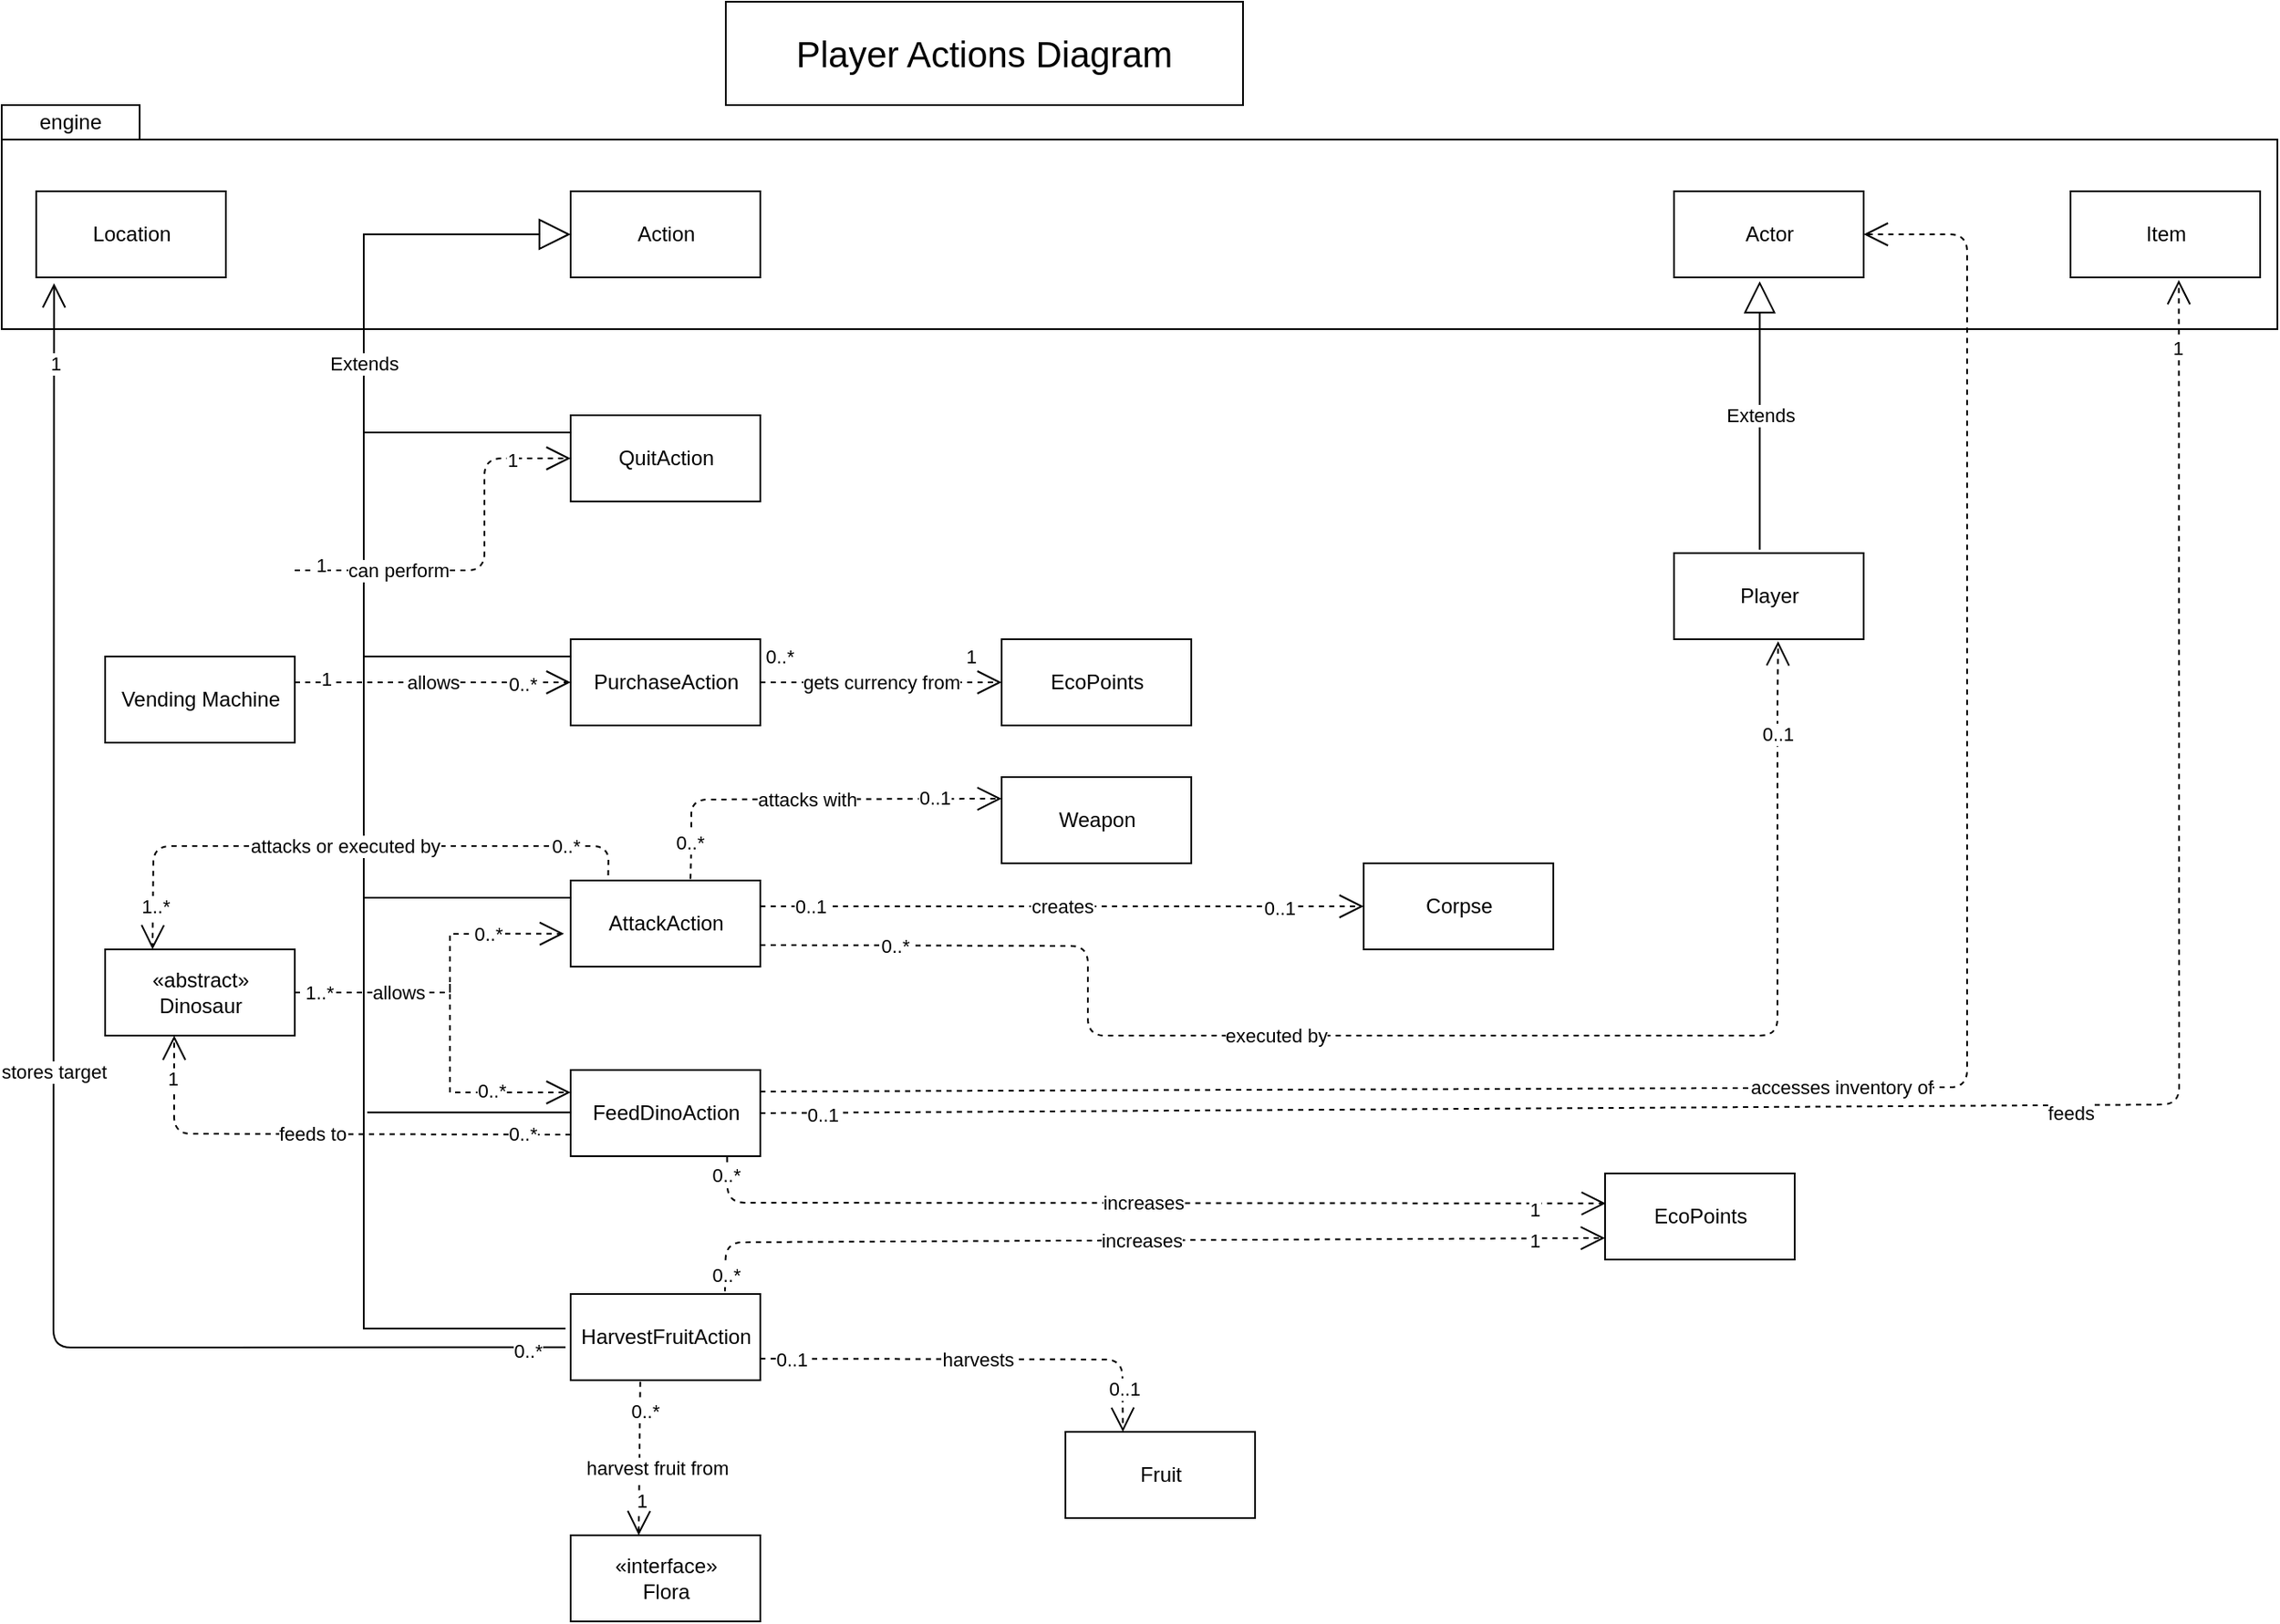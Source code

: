 <mxfile version="14.7.0" type="device"><diagram id="J9wxFeQQp_XRwsTWb4Th" name="Page-1"><mxGraphModel dx="2062" dy="1065" grid="1" gridSize="10" guides="1" tooltips="1" connect="1" arrows="1" fold="1" page="1" pageScale="1" pageWidth="1654" pageHeight="1169" math="0" shadow="0"><root><mxCell id="0"/><mxCell id="1" parent="0"/><mxCell id="GRMZUCecCciewm6VgRsI-2" value="AttackAction" style="html=1;" parent="1" vertex="1"><mxGeometry x="430" y="560" width="110" height="50" as="geometry"/></mxCell><mxCell id="GRMZUCecCciewm6VgRsI-3" value="FeedDinoAction" style="html=1;" parent="1" vertex="1"><mxGeometry x="430" y="670" width="110" height="50" as="geometry"/></mxCell><mxCell id="GRMZUCecCciewm6VgRsI-6" value="HarvestFruitAction" style="html=1;" parent="1" vertex="1"><mxGeometry x="430" y="800" width="110" height="50" as="geometry"/></mxCell><mxCell id="GRMZUCecCciewm6VgRsI-7" value="PurchaseAction" style="html=1;" parent="1" vertex="1"><mxGeometry x="430" y="420" width="110" height="50" as="geometry"/></mxCell><mxCell id="GRMZUCecCciewm6VgRsI-8" value="QuitAction" style="html=1;" parent="1" vertex="1"><mxGeometry x="430" y="290" width="110" height="50" as="geometry"/></mxCell><mxCell id="GRMZUCecCciewm6VgRsI-9" value="" style="shape=folder;fontStyle=1;spacingTop=10;tabWidth=80;tabHeight=20;tabPosition=left;html=1;" parent="1" vertex="1"><mxGeometry x="100" y="110" width="1320" height="130" as="geometry"/></mxCell><mxCell id="GRMZUCecCciewm6VgRsI-10" value="engine" style="text;html=1;strokeColor=none;fillColor=none;align=center;verticalAlign=middle;whiteSpace=wrap;rounded=0;" parent="1" vertex="1"><mxGeometry x="120" y="110" width="40" height="20" as="geometry"/></mxCell><mxCell id="GRMZUCecCciewm6VgRsI-11" value="Actor" style="html=1;" parent="1" vertex="1"><mxGeometry x="1070" y="160" width="110" height="50" as="geometry"/></mxCell><mxCell id="GRMZUCecCciewm6VgRsI-12" value="Player" style="html=1;" parent="1" vertex="1"><mxGeometry x="1070" y="370" width="110" height="50" as="geometry"/></mxCell><mxCell id="GRMZUCecCciewm6VgRsI-13" value="Extends" style="endArrow=block;endSize=16;endFill=0;html=1;exitX=0.452;exitY=-0.039;exitDx=0;exitDy=0;exitPerimeter=0;entryX=0.452;entryY=1.044;entryDx=0;entryDy=0;entryPerimeter=0;" parent="1" source="GRMZUCecCciewm6VgRsI-12" target="GRMZUCecCciewm6VgRsI-11" edge="1"><mxGeometry width="160" relative="1" as="geometry"><mxPoint x="200" y="300" as="sourcePoint"/><mxPoint x="360" y="300" as="targetPoint"/></mxGeometry></mxCell><mxCell id="GRMZUCecCciewm6VgRsI-14" value="Action" style="html=1;" parent="1" vertex="1"><mxGeometry x="430" y="160" width="110" height="50" as="geometry"/></mxCell><mxCell id="GRMZUCecCciewm6VgRsI-15" value="Extends" style="endArrow=block;endSize=16;endFill=0;html=1;exitX=-0.027;exitY=0.4;exitDx=0;exitDy=0;entryX=0;entryY=0.5;entryDx=0;entryDy=0;rounded=0;exitPerimeter=0;" parent="1" source="GRMZUCecCciewm6VgRsI-6" target="GRMZUCecCciewm6VgRsI-14" edge="1"><mxGeometry x="0.553" width="160" relative="1" as="geometry"><mxPoint x="160" y="670" as="sourcePoint"/><mxPoint x="320" y="670" as="targetPoint"/><Array as="points"><mxPoint x="310" y="820"/><mxPoint x="310" y="683"/><mxPoint x="310" y="185"/></Array><mxPoint as="offset"/></mxGeometry></mxCell><mxCell id="GRMZUCecCciewm6VgRsI-16" value="" style="endArrow=none;html=1;" parent="1" edge="1"><mxGeometry width="50" height="50" relative="1" as="geometry"><mxPoint x="312" y="694.58" as="sourcePoint"/><mxPoint x="430" y="694.58" as="targetPoint"/><Array as="points"><mxPoint x="372" y="694.58"/></Array></mxGeometry></mxCell><mxCell id="GRMZUCecCciewm6VgRsI-17" value="" style="endArrow=none;html=1;entryX=0;entryY=0.5;entryDx=0;entryDy=0;" parent="1" edge="1"><mxGeometry width="50" height="50" relative="1" as="geometry"><mxPoint x="310" y="570" as="sourcePoint"/><mxPoint x="430" y="570" as="targetPoint"/></mxGeometry></mxCell><mxCell id="GRMZUCecCciewm6VgRsI-18" value="" style="endArrow=none;html=1;entryX=0;entryY=0.5;entryDx=0;entryDy=0;" parent="1" edge="1"><mxGeometry width="50" height="50" relative="1" as="geometry"><mxPoint x="310" y="430" as="sourcePoint"/><mxPoint x="430" y="430" as="targetPoint"/></mxGeometry></mxCell><mxCell id="GRMZUCecCciewm6VgRsI-19" value="" style="endArrow=none;html=1;entryX=0;entryY=0.5;entryDx=0;entryDy=0;" parent="1" edge="1"><mxGeometry width="50" height="50" relative="1" as="geometry"><mxPoint x="310" y="300" as="sourcePoint"/><mxPoint x="430" y="300" as="targetPoint"/></mxGeometry></mxCell><mxCell id="GRMZUCecCciewm6VgRsI-20" value="can perform" style="endArrow=open;endSize=12;dashed=1;html=1;entryX=0;entryY=0.5;entryDx=0;entryDy=0;" parent="1" target="GRMZUCecCciewm6VgRsI-8" edge="1"><mxGeometry x="-0.467" width="160" relative="1" as="geometry"><mxPoint x="270" y="380" as="sourcePoint"/><mxPoint x="430" y="380" as="targetPoint"/><Array as="points"><mxPoint x="380" y="380"/><mxPoint x="380" y="315"/></Array><mxPoint as="offset"/></mxGeometry></mxCell><mxCell id="GRMZUCecCciewm6VgRsI-21" value="1" style="edgeLabel;html=1;align=center;verticalAlign=middle;resizable=0;points=[];" parent="GRMZUCecCciewm6VgRsI-20" vertex="1" connectable="0"><mxGeometry x="-0.871" y="3" relative="1" as="geometry"><mxPoint as="offset"/></mxGeometry></mxCell><mxCell id="GRMZUCecCciewm6VgRsI-22" value="1" style="edgeLabel;html=1;align=center;verticalAlign=middle;resizable=0;points=[];" parent="GRMZUCecCciewm6VgRsI-20" vertex="1" connectable="0"><mxGeometry x="0.692" y="-1" relative="1" as="geometry"><mxPoint as="offset"/></mxGeometry></mxCell><mxCell id="GRMZUCecCciewm6VgRsI-23" value="Vending Machine" style="html=1;" parent="1" vertex="1"><mxGeometry x="160" y="430" width="110" height="50" as="geometry"/></mxCell><mxCell id="GRMZUCecCciewm6VgRsI-24" value="allows" style="endArrow=open;endSize=12;dashed=1;html=1;entryX=0;entryY=0.5;entryDx=0;entryDy=0;" parent="1" target="GRMZUCecCciewm6VgRsI-7" edge="1"><mxGeometry width="160" relative="1" as="geometry"><mxPoint x="270" y="445" as="sourcePoint"/><mxPoint x="430" y="490" as="targetPoint"/></mxGeometry></mxCell><mxCell id="GRMZUCecCciewm6VgRsI-25" value="1" style="edgeLabel;html=1;align=center;verticalAlign=middle;resizable=0;points=[];" parent="GRMZUCecCciewm6VgRsI-24" vertex="1" connectable="0"><mxGeometry x="-0.893" y="2" relative="1" as="geometry"><mxPoint x="9" as="offset"/></mxGeometry></mxCell><mxCell id="GRMZUCecCciewm6VgRsI-26" value="0..*" style="edgeLabel;html=1;align=center;verticalAlign=middle;resizable=0;points=[];" parent="GRMZUCecCciewm6VgRsI-24" vertex="1" connectable="0"><mxGeometry x="0.643" y="-1" relative="1" as="geometry"><mxPoint as="offset"/></mxGeometry></mxCell><mxCell id="GRMZUCecCciewm6VgRsI-28" value="«abstract»&lt;br&gt;Dinosaur" style="html=1;" parent="1" vertex="1"><mxGeometry x="160" y="600" width="110" height="50" as="geometry"/></mxCell><mxCell id="GRMZUCecCciewm6VgRsI-30" value="allows" style="endArrow=open;endSize=12;dashed=1;html=1;exitX=1;exitY=0.5;exitDx=0;exitDy=0;entryX=-0.035;entryY=0.617;entryDx=0;entryDy=0;entryPerimeter=0;rounded=0;" parent="1" source="GRMZUCecCciewm6VgRsI-28" target="GRMZUCecCciewm6VgRsI-2" edge="1"><mxGeometry x="-0.369" width="160" relative="1" as="geometry"><mxPoint x="310" y="624.58" as="sourcePoint"/><mxPoint x="470" y="624.58" as="targetPoint"/><Array as="points"><mxPoint x="360" y="625"/><mxPoint x="360" y="591"/></Array><mxPoint as="offset"/></mxGeometry></mxCell><mxCell id="GRMZUCecCciewm6VgRsI-34" value="0..*" style="edgeLabel;html=1;align=center;verticalAlign=middle;resizable=0;points=[];" parent="GRMZUCecCciewm6VgRsI-30" vertex="1" connectable="0"><mxGeometry x="0.536" relative="1" as="geometry"><mxPoint as="offset"/></mxGeometry></mxCell><mxCell id="GRMZUCecCciewm6VgRsI-35" value="1..*" style="edgeLabel;html=1;align=center;verticalAlign=middle;resizable=0;points=[];" parent="GRMZUCecCciewm6VgRsI-30" vertex="1" connectable="0"><mxGeometry x="-0.856" relative="1" as="geometry"><mxPoint as="offset"/></mxGeometry></mxCell><mxCell id="GRMZUCecCciewm6VgRsI-33" value="" style="endArrow=open;endSize=12;dashed=1;html=1;strokeWidth=1;rounded=0;" parent="1" edge="1"><mxGeometry x="1" y="36" width="160" relative="1" as="geometry"><mxPoint x="360" y="620" as="sourcePoint"/><mxPoint x="430" y="683" as="targetPoint"/><Array as="points"><mxPoint x="360" y="683"/></Array><mxPoint x="24" y="16" as="offset"/></mxGeometry></mxCell><mxCell id="GRMZUCecCciewm6VgRsI-37" value="0..*" style="edgeLabel;html=1;align=center;verticalAlign=middle;resizable=0;points=[];" parent="GRMZUCecCciewm6VgRsI-33" vertex="1" connectable="0"><mxGeometry x="0.303" y="1" relative="1" as="geometry"><mxPoint as="offset"/></mxGeometry></mxCell><mxCell id="GRMZUCecCciewm6VgRsI-38" value="EcoPoints" style="html=1;" parent="1" vertex="1"><mxGeometry x="680" y="420" width="110" height="50" as="geometry"/></mxCell><mxCell id="GRMZUCecCciewm6VgRsI-39" value="gets currency from" style="endArrow=open;endSize=12;dashed=1;html=1;strokeWidth=1;exitX=1;exitY=0.5;exitDx=0;exitDy=0;entryX=0;entryY=0.5;entryDx=0;entryDy=0;" parent="1" source="GRMZUCecCciewm6VgRsI-7" target="GRMZUCecCciewm6VgRsI-38" edge="1"><mxGeometry width="160" relative="1" as="geometry"><mxPoint x="570" y="500" as="sourcePoint"/><mxPoint x="730" y="500" as="targetPoint"/></mxGeometry></mxCell><mxCell id="GRMZUCecCciewm6VgRsI-40" value="0..*" style="edgeLabel;html=1;align=center;verticalAlign=middle;resizable=0;points=[];" parent="GRMZUCecCciewm6VgRsI-39" vertex="1" connectable="0"><mxGeometry x="-0.841" y="1" relative="1" as="geometry"><mxPoint y="-14" as="offset"/></mxGeometry></mxCell><mxCell id="GRMZUCecCciewm6VgRsI-41" value="1" style="edgeLabel;html=1;align=center;verticalAlign=middle;resizable=0;points=[];" parent="GRMZUCecCciewm6VgRsI-39" vertex="1" connectable="0"><mxGeometry x="0.743" y="3" relative="1" as="geometry"><mxPoint y="-12" as="offset"/></mxGeometry></mxCell><mxCell id="GRMZUCecCciewm6VgRsI-42" value="executed by" style="endArrow=open;endSize=12;dashed=1;html=1;strokeWidth=1;entryX=0.549;entryY=1.023;entryDx=0;entryDy=0;exitX=1;exitY=0.75;exitDx=0;exitDy=0;entryPerimeter=0;" parent="1" source="GRMZUCecCciewm6VgRsI-2" target="GRMZUCecCciewm6VgRsI-12" edge="1"><mxGeometry x="-0.194" width="160" relative="1" as="geometry"><mxPoint x="470" y="540" as="sourcePoint"/><mxPoint x="100" y="390" as="targetPoint"/><Array as="points"><mxPoint x="730" y="598"/><mxPoint x="730" y="650"/><mxPoint x="1130" y="650"/><mxPoint x="1130" y="460"/></Array><mxPoint as="offset"/></mxGeometry></mxCell><mxCell id="GRMZUCecCciewm6VgRsI-53" value="0..1" style="edgeLabel;html=1;align=center;verticalAlign=middle;resizable=0;points=[];" parent="GRMZUCecCciewm6VgRsI-42" vertex="1" connectable="0"><mxGeometry x="0.878" relative="1" as="geometry"><mxPoint as="offset"/></mxGeometry></mxCell><mxCell id="GRMZUCecCciewm6VgRsI-56" value="0..*" style="edgeLabel;html=1;align=center;verticalAlign=middle;resizable=0;points=[];" parent="GRMZUCecCciewm6VgRsI-42" vertex="1" connectable="0"><mxGeometry x="-0.822" relative="1" as="geometry"><mxPoint as="offset"/></mxGeometry></mxCell><mxCell id="GRMZUCecCciewm6VgRsI-45" value="Weapon" style="html=1;" parent="1" vertex="1"><mxGeometry x="680" y="500" width="110" height="50" as="geometry"/></mxCell><mxCell id="GRMZUCecCciewm6VgRsI-46" value="attacks with" style="endArrow=open;endSize=12;dashed=1;html=1;strokeWidth=1;exitX=0.632;exitY=-0.017;exitDx=0;exitDy=0;exitPerimeter=0;entryX=0;entryY=0.25;entryDx=0;entryDy=0;" parent="1" source="GRMZUCecCciewm6VgRsI-2" target="GRMZUCecCciewm6VgRsI-45" edge="1"><mxGeometry width="160" relative="1" as="geometry"><mxPoint x="600" y="610" as="sourcePoint"/><mxPoint x="760" y="610" as="targetPoint"/><Array as="points"><mxPoint x="500" y="540"/><mxPoint x="500" y="513"/></Array></mxGeometry></mxCell><mxCell id="GRMZUCecCciewm6VgRsI-49" value="0..1" style="edgeLabel;html=1;align=center;verticalAlign=middle;resizable=0;points=[];" parent="GRMZUCecCciewm6VgRsI-46" vertex="1" connectable="0"><mxGeometry x="0.649" y="1" relative="1" as="geometry"><mxPoint as="offset"/></mxGeometry></mxCell><mxCell id="GRMZUCecCciewm6VgRsI-47" value="Corpse" style="html=1;" parent="1" vertex="1"><mxGeometry x="890" y="550" width="110" height="50" as="geometry"/></mxCell><mxCell id="GRMZUCecCciewm6VgRsI-48" value="creates" style="endArrow=open;endSize=12;dashed=1;html=1;strokeWidth=1;entryX=0;entryY=0.5;entryDx=0;entryDy=0;" parent="1" target="GRMZUCecCciewm6VgRsI-47" edge="1"><mxGeometry width="160" relative="1" as="geometry"><mxPoint x="540" y="575" as="sourcePoint"/><mxPoint x="880" y="580" as="targetPoint"/></mxGeometry></mxCell><mxCell id="GRMZUCecCciewm6VgRsI-57" value="0..1" style="edgeLabel;html=1;align=center;verticalAlign=middle;resizable=0;points=[];" parent="GRMZUCecCciewm6VgRsI-48" vertex="1" connectable="0"><mxGeometry x="0.719" y="-1" relative="1" as="geometry"><mxPoint as="offset"/></mxGeometry></mxCell><mxCell id="GRMZUCecCciewm6VgRsI-58" value="0..1" style="edgeLabel;html=1;align=center;verticalAlign=middle;resizable=0;points=[];" parent="GRMZUCecCciewm6VgRsI-48" vertex="1" connectable="0"><mxGeometry x="-0.834" relative="1" as="geometry"><mxPoint as="offset"/></mxGeometry></mxCell><mxCell id="GRMZUCecCciewm6VgRsI-50" value="0..*" style="edgeLabel;html=1;align=center;verticalAlign=middle;resizable=0;points=[];" parent="1" vertex="1" connectable="0"><mxGeometry x="650.507" y="521.61" as="geometry"><mxPoint x="-152" y="16" as="offset"/></mxGeometry></mxCell><mxCell id="GRMZUCecCciewm6VgRsI-59" value="attacks or executed by" style="endArrow=open;endSize=12;dashed=1;html=1;strokeWidth=1;exitX=0.198;exitY=-0.059;exitDx=0;exitDy=0;exitPerimeter=0;entryX=0.25;entryY=0;entryDx=0;entryDy=0;" parent="1" source="GRMZUCecCciewm6VgRsI-2" target="GRMZUCecCciewm6VgRsI-28" edge="1"><mxGeometry width="160" relative="1" as="geometry"><mxPoint x="420" y="510" as="sourcePoint"/><mxPoint x="580" y="510" as="targetPoint"/><Array as="points"><mxPoint x="452" y="540"/><mxPoint x="188" y="540"/></Array></mxGeometry></mxCell><mxCell id="GRMZUCecCciewm6VgRsI-61" value="1..*" style="edgeLabel;html=1;align=center;verticalAlign=middle;resizable=0;points=[];" parent="GRMZUCecCciewm6VgRsI-59" vertex="1" connectable="0"><mxGeometry x="0.877" y="1" relative="1" as="geometry"><mxPoint y="-4" as="offset"/></mxGeometry></mxCell><mxCell id="GRMZUCecCciewm6VgRsI-62" value="0..*" style="edgeLabel;html=1;align=center;verticalAlign=middle;resizable=0;points=[];" parent="GRMZUCecCciewm6VgRsI-59" vertex="1" connectable="0"><mxGeometry x="-0.753" relative="1" as="geometry"><mxPoint as="offset"/></mxGeometry></mxCell><mxCell id="GRMZUCecCciewm6VgRsI-63" value="feeds to" style="endArrow=open;endSize=12;dashed=1;html=1;strokeWidth=1;exitX=0;exitY=0.75;exitDx=0;exitDy=0;entryX=0.364;entryY=1;entryDx=0;entryDy=0;entryPerimeter=0;" parent="1" source="GRMZUCecCciewm6VgRsI-3" target="GRMZUCecCciewm6VgRsI-28" edge="1"><mxGeometry x="0.045" width="160" relative="1" as="geometry"><mxPoint x="420" y="760" as="sourcePoint"/><mxPoint x="580" y="760" as="targetPoint"/><Array as="points"><mxPoint x="200" y="707"/></Array><mxPoint as="offset"/></mxGeometry></mxCell><mxCell id="GRMZUCecCciewm6VgRsI-64" value="1" style="edgeLabel;html=1;align=center;verticalAlign=middle;resizable=0;points=[];" parent="GRMZUCecCciewm6VgRsI-63" vertex="1" connectable="0"><mxGeometry x="0.831" y="1" relative="1" as="geometry"><mxPoint as="offset"/></mxGeometry></mxCell><mxCell id="GRMZUCecCciewm6VgRsI-65" value="0..*" style="edgeLabel;html=1;align=center;verticalAlign=middle;resizable=0;points=[];" parent="GRMZUCecCciewm6VgRsI-63" vertex="1" connectable="0"><mxGeometry x="-0.803" y="-1" relative="1" as="geometry"><mxPoint as="offset"/></mxGeometry></mxCell><mxCell id="GRMZUCecCciewm6VgRsI-66" value="accesses inventory of" style="endArrow=open;endSize=12;dashed=1;html=1;strokeWidth=1;exitX=1;exitY=0.25;exitDx=0;exitDy=0;entryX=1;entryY=0.5;entryDx=0;entryDy=0;" parent="1" source="GRMZUCecCciewm6VgRsI-3" target="GRMZUCecCciewm6VgRsI-11" edge="1"><mxGeometry width="160" relative="1" as="geometry"><mxPoint x="550" y="680" as="sourcePoint"/><mxPoint x="710" y="680" as="targetPoint"/><Array as="points"><mxPoint x="1240" y="680"/><mxPoint x="1240" y="430"/><mxPoint x="1240" y="185"/></Array></mxGeometry></mxCell><mxCell id="GRMZUCecCciewm6VgRsI-67" value="Item" style="html=1;" parent="1" vertex="1"><mxGeometry x="1300" y="160" width="110" height="50" as="geometry"/></mxCell><mxCell id="GRMZUCecCciewm6VgRsI-68" value="feeds" style="endArrow=open;endSize=12;dashed=1;html=1;strokeWidth=1;exitX=1;exitY=0.5;exitDx=0;exitDy=0;entryX=0.571;entryY=1.03;entryDx=0;entryDy=0;entryPerimeter=0;" parent="1" source="GRMZUCecCciewm6VgRsI-3" target="GRMZUCecCciewm6VgRsI-67" edge="1"><mxGeometry x="0.168" y="-5" width="160" relative="1" as="geometry"><mxPoint x="620" y="710" as="sourcePoint"/><mxPoint x="780" y="710" as="targetPoint"/><Array as="points"><mxPoint x="1363" y="690"/></Array><mxPoint as="offset"/></mxGeometry></mxCell><mxCell id="GRMZUCecCciewm6VgRsI-70" value="1" style="edgeLabel;html=1;align=center;verticalAlign=middle;resizable=0;points=[];" parent="GRMZUCecCciewm6VgRsI-68" vertex="1" connectable="0"><mxGeometry x="0.939" y="1" relative="1" as="geometry"><mxPoint as="offset"/></mxGeometry></mxCell><mxCell id="GRMZUCecCciewm6VgRsI-71" value="0..1" style="edgeLabel;html=1;align=center;verticalAlign=middle;resizable=0;points=[];" parent="GRMZUCecCciewm6VgRsI-68" vertex="1" connectable="0"><mxGeometry x="-0.945" y="-1" relative="1" as="geometry"><mxPoint as="offset"/></mxGeometry></mxCell><mxCell id="GRMZUCecCciewm6VgRsI-72" value="EcoPoints" style="html=1;" parent="1" vertex="1"><mxGeometry x="1030" y="730" width="110" height="50" as="geometry"/></mxCell><mxCell id="GRMZUCecCciewm6VgRsI-73" value="increases" style="endArrow=open;endSize=12;dashed=1;html=1;strokeWidth=1;exitX=0.825;exitY=1.01;exitDx=0;exitDy=0;exitPerimeter=0;entryX=0.004;entryY=0.348;entryDx=0;entryDy=0;entryPerimeter=0;" parent="1" source="GRMZUCecCciewm6VgRsI-3" target="GRMZUCecCciewm6VgRsI-72" edge="1"><mxGeometry width="160" relative="1" as="geometry"><mxPoint x="670" y="770" as="sourcePoint"/><mxPoint x="830" y="770" as="targetPoint"/><Array as="points"><mxPoint x="521" y="747"/></Array></mxGeometry></mxCell><mxCell id="GRMZUCecCciewm6VgRsI-74" value="0..*" style="edgeLabel;html=1;align=center;verticalAlign=middle;resizable=0;points=[];" parent="GRMZUCecCciewm6VgRsI-73" vertex="1" connectable="0"><mxGeometry x="-1" y="18" relative="1" as="geometry"><mxPoint x="-19" y="10" as="offset"/></mxGeometry></mxCell><mxCell id="GRMZUCecCciewm6VgRsI-75" value="1" style="edgeLabel;html=1;align=center;verticalAlign=middle;resizable=0;points=[];" parent="GRMZUCecCciewm6VgRsI-73" vertex="1" connectable="0"><mxGeometry x="0.846" y="-3" relative="1" as="geometry"><mxPoint as="offset"/></mxGeometry></mxCell><mxCell id="GRMZUCecCciewm6VgRsI-77" value="Location" style="html=1;" parent="1" vertex="1"><mxGeometry x="120" y="160" width="110" height="50" as="geometry"/></mxCell><mxCell id="GRMZUCecCciewm6VgRsI-78" value="stores target" style="endArrow=open;endSize=12;html=1;strokeWidth=1;exitX=-0.027;exitY=0.617;exitDx=0;exitDy=0;exitPerimeter=0;entryX=0.094;entryY=1.067;entryDx=0;entryDy=0;entryPerimeter=0;" parent="1" source="GRMZUCecCciewm6VgRsI-6" target="GRMZUCecCciewm6VgRsI-77" edge="1"><mxGeometry width="160" relative="1" as="geometry"><mxPoint x="350" y="900" as="sourcePoint"/><mxPoint x="510" y="900" as="targetPoint"/><Array as="points"><mxPoint x="130" y="831"/></Array></mxGeometry></mxCell><mxCell id="GRMZUCecCciewm6VgRsI-79" value="1" style="edgeLabel;html=1;align=center;verticalAlign=middle;resizable=0;points=[];" parent="GRMZUCecCciewm6VgRsI-78" vertex="1" connectable="0"><mxGeometry x="0.898" relative="1" as="geometry"><mxPoint as="offset"/></mxGeometry></mxCell><mxCell id="GRMZUCecCciewm6VgRsI-80" value="0..*" style="edgeLabel;html=1;align=center;verticalAlign=middle;resizable=0;points=[];" parent="GRMZUCecCciewm6VgRsI-78" vertex="1" connectable="0"><mxGeometry x="-0.951" y="2" relative="1" as="geometry"><mxPoint as="offset"/></mxGeometry></mxCell><mxCell id="GRMZUCecCciewm6VgRsI-81" value="Fruit" style="html=1;" parent="1" vertex="1"><mxGeometry x="717" y="880" width="110" height="50" as="geometry"/></mxCell><mxCell id="GRMZUCecCciewm6VgRsI-82" value="harvests" style="endArrow=open;endSize=12;dashed=1;html=1;strokeWidth=1;exitX=1;exitY=0.75;exitDx=0;exitDy=0;entryX=0.303;entryY=0;entryDx=0;entryDy=0;entryPerimeter=0;" parent="1" source="GRMZUCecCciewm6VgRsI-6" target="GRMZUCecCciewm6VgRsI-81" edge="1"><mxGeometry width="160" relative="1" as="geometry"><mxPoint x="590" y="830" as="sourcePoint"/><mxPoint x="750" y="830" as="targetPoint"/><Array as="points"><mxPoint x="750" y="838"/></Array></mxGeometry></mxCell><mxCell id="GRMZUCecCciewm6VgRsI-83" value="0..1" style="edgeLabel;html=1;align=center;verticalAlign=middle;resizable=0;points=[];" parent="GRMZUCecCciewm6VgRsI-82" vertex="1" connectable="0"><mxGeometry x="-0.859" relative="1" as="geometry"><mxPoint as="offset"/></mxGeometry></mxCell><mxCell id="GRMZUCecCciewm6VgRsI-84" value="0..1" style="edgeLabel;html=1;align=center;verticalAlign=middle;resizable=0;points=[];" parent="GRMZUCecCciewm6VgRsI-82" vertex="1" connectable="0"><mxGeometry x="0.798" y="1" relative="1" as="geometry"><mxPoint as="offset"/></mxGeometry></mxCell><mxCell id="GRMZUCecCciewm6VgRsI-85" value="increases" style="endArrow=open;endSize=12;dashed=1;html=1;strokeWidth=1;exitX=0.814;exitY=-0.033;exitDx=0;exitDy=0;entryX=0;entryY=0.75;entryDx=0;entryDy=0;exitPerimeter=0;" parent="1" source="GRMZUCecCciewm6VgRsI-6" target="GRMZUCecCciewm6VgRsI-72" edge="1"><mxGeometry width="160" relative="1" as="geometry"><mxPoint x="720" y="800" as="sourcePoint"/><mxPoint x="880" y="800" as="targetPoint"/><Array as="points"><mxPoint x="520" y="770"/></Array></mxGeometry></mxCell><mxCell id="GRMZUCecCciewm6VgRsI-86" value="1" style="edgeLabel;html=1;align=center;verticalAlign=middle;resizable=0;points=[];" parent="GRMZUCecCciewm6VgRsI-85" vertex="1" connectable="0"><mxGeometry x="0.846" y="-1" relative="1" as="geometry"><mxPoint as="offset"/></mxGeometry></mxCell><mxCell id="GRMZUCecCciewm6VgRsI-87" value="0..*" style="edgeLabel;html=1;align=center;verticalAlign=middle;resizable=0;points=[];" parent="GRMZUCecCciewm6VgRsI-85" vertex="1" connectable="0"><mxGeometry x="-0.963" relative="1" as="geometry"><mxPoint as="offset"/></mxGeometry></mxCell><mxCell id="GRMZUCecCciewm6VgRsI-89" value="«interface»&lt;br&gt;Flora" style="html=1;" parent="1" vertex="1"><mxGeometry x="430" y="940" width="110" height="50" as="geometry"/></mxCell><mxCell id="GRMZUCecCciewm6VgRsI-90" value="harvest fruit from" style="endArrow=open;endSize=12;dashed=1;html=1;strokeWidth=1;exitX=0.367;exitY=1.017;exitDx=0;exitDy=0;exitPerimeter=0;entryX=0.359;entryY=0;entryDx=0;entryDy=0;entryPerimeter=0;" parent="1" source="GRMZUCecCciewm6VgRsI-6" target="GRMZUCecCciewm6VgRsI-89" edge="1"><mxGeometry x="0.129" y="10" width="160" relative="1" as="geometry"><mxPoint x="470" y="880" as="sourcePoint"/><mxPoint x="630" y="880" as="targetPoint"/><Array as="points"/><mxPoint as="offset"/></mxGeometry></mxCell><mxCell id="GRMZUCecCciewm6VgRsI-91" value="0..*" style="edgeLabel;html=1;align=center;verticalAlign=middle;resizable=0;points=[];" parent="GRMZUCecCciewm6VgRsI-90" vertex="1" connectable="0"><mxGeometry x="-0.616" y="3" relative="1" as="geometry"><mxPoint as="offset"/></mxGeometry></mxCell><mxCell id="GRMZUCecCciewm6VgRsI-92" value="1" style="edgeLabel;html=1;align=center;verticalAlign=middle;resizable=0;points=[];" parent="GRMZUCecCciewm6VgRsI-90" vertex="1" connectable="0"><mxGeometry x="0.532" y="1" relative="1" as="geometry"><mxPoint as="offset"/></mxGeometry></mxCell><mxCell id="641o1WkbBPz2F1a1Y0Mw-1" value="&lt;font style=&quot;font-size: 21px&quot;&gt;Player Actions Diagram&lt;/font&gt;" style="rounded=0;whiteSpace=wrap;html=1;" vertex="1" parent="1"><mxGeometry x="520" y="50" width="300" height="60" as="geometry"/></mxCell></root></mxGraphModel></diagram></mxfile>
